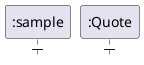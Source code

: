 @startuml
hide footbox
activate ":sample"
activate ":Quote"
deactivate ":Quote"
deactivate ":sample"
@enduml